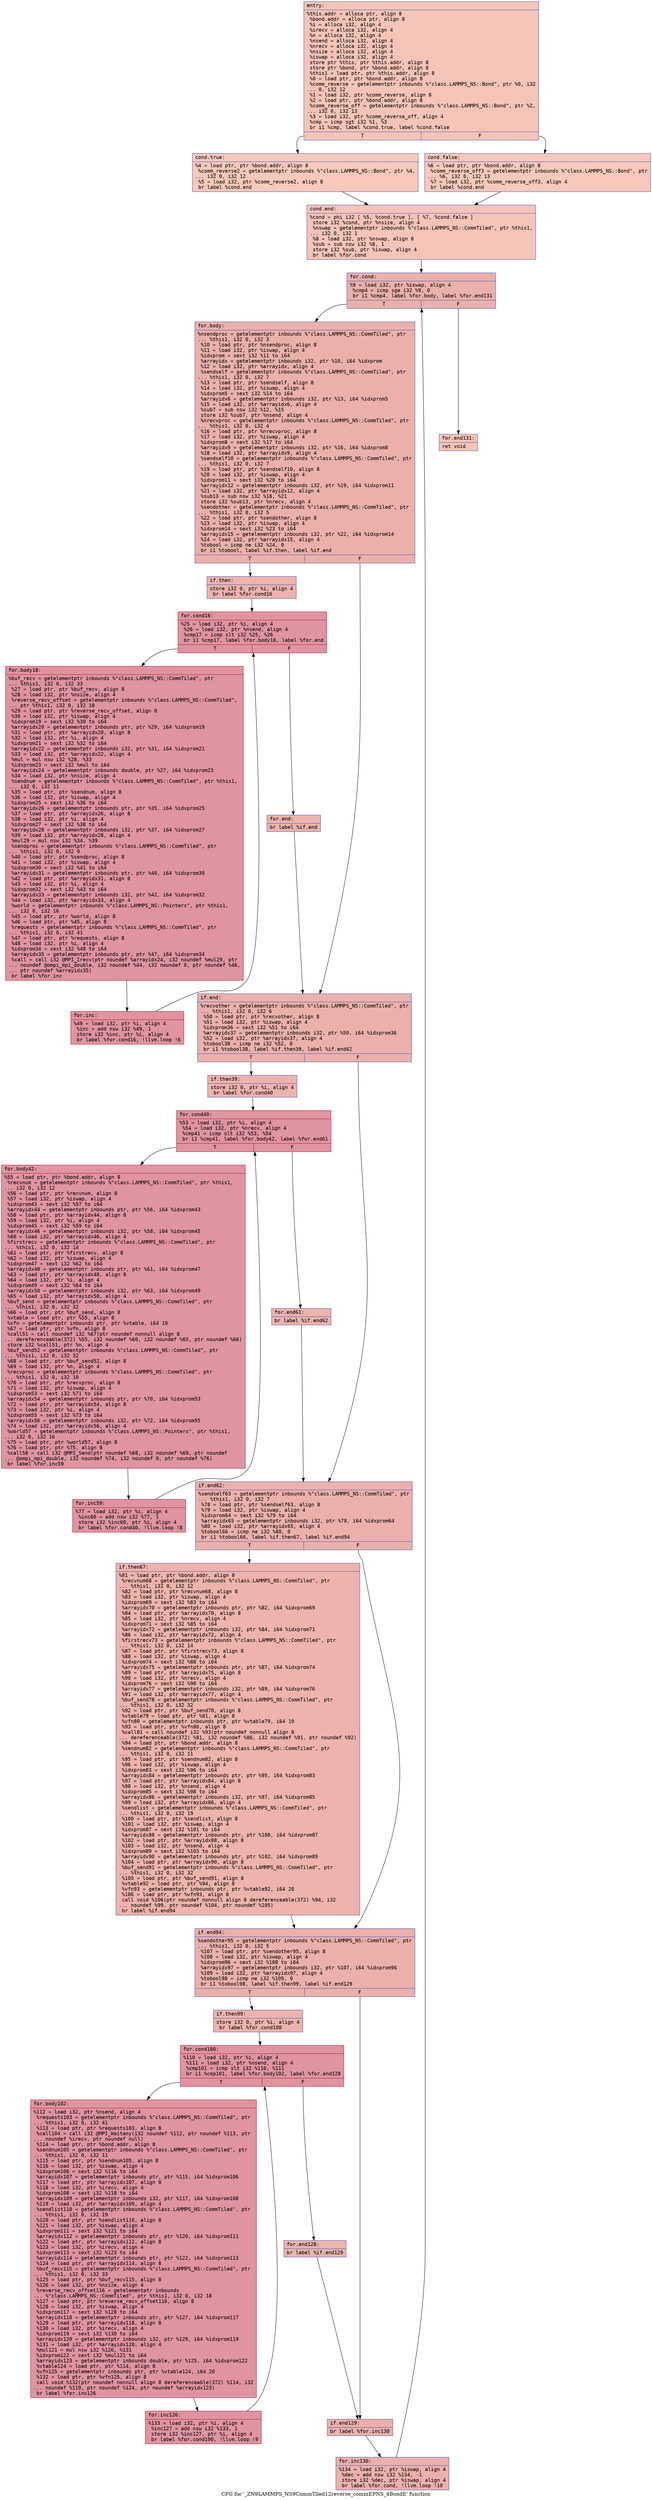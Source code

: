 digraph "CFG for '_ZN9LAMMPS_NS9CommTiled12reverse_commEPNS_4BondE' function" {
	label="CFG for '_ZN9LAMMPS_NS9CommTiled12reverse_commEPNS_4BondE' function";

	Node0x55607761b670 [shape=record,color="#3d50c3ff", style=filled, fillcolor="#e97a5f70" fontname="Courier",label="{entry:\l|  %this.addr = alloca ptr, align 8\l  %bond.addr = alloca ptr, align 8\l  %i = alloca i32, align 4\l  %irecv = alloca i32, align 4\l  %n = alloca i32, align 4\l  %nsend = alloca i32, align 4\l  %nrecv = alloca i32, align 4\l  %nsize = alloca i32, align 4\l  %iswap = alloca i32, align 4\l  store ptr %this, ptr %this.addr, align 8\l  store ptr %bond, ptr %bond.addr, align 8\l  %this1 = load ptr, ptr %this.addr, align 8\l  %0 = load ptr, ptr %bond.addr, align 8\l  %comm_reverse = getelementptr inbounds %\"class.LAMMPS_NS::Bond\", ptr %0, i32\l... 0, i32 12\l  %1 = load i32, ptr %comm_reverse, align 8\l  %2 = load ptr, ptr %bond.addr, align 8\l  %comm_reverse_off = getelementptr inbounds %\"class.LAMMPS_NS::Bond\", ptr %2,\l... i32 0, i32 13\l  %3 = load i32, ptr %comm_reverse_off, align 4\l  %cmp = icmp sgt i32 %1, %3\l  br i1 %cmp, label %cond.true, label %cond.false\l|{<s0>T|<s1>F}}"];
	Node0x55607761b670:s0 -> Node0x55607761ec80[tooltip="entry -> cond.true\nProbability 50.00%" ];
	Node0x55607761b670:s1 -> Node0x55607761ecd0[tooltip="entry -> cond.false\nProbability 50.00%" ];
	Node0x55607761ec80 [shape=record,color="#3d50c3ff", style=filled, fillcolor="#ed836670" fontname="Courier",label="{cond.true:\l|  %4 = load ptr, ptr %bond.addr, align 8\l  %comm_reverse2 = getelementptr inbounds %\"class.LAMMPS_NS::Bond\", ptr %4,\l... i32 0, i32 12\l  %5 = load i32, ptr %comm_reverse2, align 8\l  br label %cond.end\l}"];
	Node0x55607761ec80 -> Node0x55607761ef90[tooltip="cond.true -> cond.end\nProbability 100.00%" ];
	Node0x55607761ecd0 [shape=record,color="#3d50c3ff", style=filled, fillcolor="#ed836670" fontname="Courier",label="{cond.false:\l|  %6 = load ptr, ptr %bond.addr, align 8\l  %comm_reverse_off3 = getelementptr inbounds %\"class.LAMMPS_NS::Bond\", ptr\l... %6, i32 0, i32 13\l  %7 = load i32, ptr %comm_reverse_off3, align 4\l  br label %cond.end\l}"];
	Node0x55607761ecd0 -> Node0x55607761ef90[tooltip="cond.false -> cond.end\nProbability 100.00%" ];
	Node0x55607761ef90 [shape=record,color="#3d50c3ff", style=filled, fillcolor="#e97a5f70" fontname="Courier",label="{cond.end:\l|  %cond = phi i32 [ %5, %cond.true ], [ %7, %cond.false ]\l  store i32 %cond, ptr %nsize, align 4\l  %nswap = getelementptr inbounds %\"class.LAMMPS_NS::CommTiled\", ptr %this1,\l... i32 0, i32 1\l  %8 = load i32, ptr %nswap, align 8\l  %sub = sub nsw i32 %8, 1\l  store i32 %sub, ptr %iswap, align 4\l  br label %for.cond\l}"];
	Node0x55607761ef90 -> Node0x5560776259d0[tooltip="cond.end -> for.cond\nProbability 100.00%" ];
	Node0x5560776259d0 [shape=record,color="#3d50c3ff", style=filled, fillcolor="#d24b4070" fontname="Courier",label="{for.cond:\l|  %9 = load i32, ptr %iswap, align 4\l  %cmp4 = icmp sge i32 %9, 0\l  br i1 %cmp4, label %for.body, label %for.end131\l|{<s0>T|<s1>F}}"];
	Node0x5560776259d0:s0 -> Node0x556077625d40[tooltip="for.cond -> for.body\nProbability 96.88%" ];
	Node0x5560776259d0:s1 -> Node0x556077625d90[tooltip="for.cond -> for.end131\nProbability 3.12%" ];
	Node0x556077625d40 [shape=record,color="#3d50c3ff", style=filled, fillcolor="#d24b4070" fontname="Courier",label="{for.body:\l|  %nsendproc = getelementptr inbounds %\"class.LAMMPS_NS::CommTiled\", ptr\l... %this1, i32 0, i32 3\l  %10 = load ptr, ptr %nsendproc, align 8\l  %11 = load i32, ptr %iswap, align 4\l  %idxprom = sext i32 %11 to i64\l  %arrayidx = getelementptr inbounds i32, ptr %10, i64 %idxprom\l  %12 = load i32, ptr %arrayidx, align 4\l  %sendself = getelementptr inbounds %\"class.LAMMPS_NS::CommTiled\", ptr\l... %this1, i32 0, i32 7\l  %13 = load ptr, ptr %sendself, align 8\l  %14 = load i32, ptr %iswap, align 4\l  %idxprom5 = sext i32 %14 to i64\l  %arrayidx6 = getelementptr inbounds i32, ptr %13, i64 %idxprom5\l  %15 = load i32, ptr %arrayidx6, align 4\l  %sub7 = sub nsw i32 %12, %15\l  store i32 %sub7, ptr %nsend, align 4\l  %nrecvproc = getelementptr inbounds %\"class.LAMMPS_NS::CommTiled\", ptr\l... %this1, i32 0, i32 4\l  %16 = load ptr, ptr %nrecvproc, align 8\l  %17 = load i32, ptr %iswap, align 4\l  %idxprom8 = sext i32 %17 to i64\l  %arrayidx9 = getelementptr inbounds i32, ptr %16, i64 %idxprom8\l  %18 = load i32, ptr %arrayidx9, align 4\l  %sendself10 = getelementptr inbounds %\"class.LAMMPS_NS::CommTiled\", ptr\l... %this1, i32 0, i32 7\l  %19 = load ptr, ptr %sendself10, align 8\l  %20 = load i32, ptr %iswap, align 4\l  %idxprom11 = sext i32 %20 to i64\l  %arrayidx12 = getelementptr inbounds i32, ptr %19, i64 %idxprom11\l  %21 = load i32, ptr %arrayidx12, align 4\l  %sub13 = sub nsw i32 %18, %21\l  store i32 %sub13, ptr %nrecv, align 4\l  %sendother = getelementptr inbounds %\"class.LAMMPS_NS::CommTiled\", ptr\l... %this1, i32 0, i32 5\l  %22 = load ptr, ptr %sendother, align 8\l  %23 = load i32, ptr %iswap, align 4\l  %idxprom14 = sext i32 %23 to i64\l  %arrayidx15 = getelementptr inbounds i32, ptr %22, i64 %idxprom14\l  %24 = load i32, ptr %arrayidx15, align 4\l  %tobool = icmp ne i32 %24, 0\l  br i1 %tobool, label %if.then, label %if.end\l|{<s0>T|<s1>F}}"];
	Node0x556077625d40:s0 -> Node0x556077627530[tooltip="for.body -> if.then\nProbability 62.50%" ];
	Node0x556077625d40:s1 -> Node0x5560776275a0[tooltip="for.body -> if.end\nProbability 37.50%" ];
	Node0x556077627530 [shape=record,color="#3d50c3ff", style=filled, fillcolor="#d6524470" fontname="Courier",label="{if.then:\l|  store i32 0, ptr %i, align 4\l  br label %for.cond16\l}"];
	Node0x556077627530 -> Node0x5560776277c0[tooltip="if.then -> for.cond16\nProbability 100.00%" ];
	Node0x5560776277c0 [shape=record,color="#b70d28ff", style=filled, fillcolor="#b70d2870" fontname="Courier",label="{for.cond16:\l|  %25 = load i32, ptr %i, align 4\l  %26 = load i32, ptr %nsend, align 4\l  %cmp17 = icmp slt i32 %25, %26\l  br i1 %cmp17, label %for.body18, label %for.end\l|{<s0>T|<s1>F}}"];
	Node0x5560776277c0:s0 -> Node0x556077625c40[tooltip="for.cond16 -> for.body18\nProbability 96.88%" ];
	Node0x5560776277c0:s1 -> Node0x556077625cc0[tooltip="for.cond16 -> for.end\nProbability 3.12%" ];
	Node0x556077625c40 [shape=record,color="#b70d28ff", style=filled, fillcolor="#b70d2870" fontname="Courier",label="{for.body18:\l|  %buf_recv = getelementptr inbounds %\"class.LAMMPS_NS::CommTiled\", ptr\l... %this1, i32 0, i32 33\l  %27 = load ptr, ptr %buf_recv, align 8\l  %28 = load i32, ptr %nsize, align 4\l  %reverse_recv_offset = getelementptr inbounds %\"class.LAMMPS_NS::CommTiled\",\l... ptr %this1, i32 0, i32 18\l  %29 = load ptr, ptr %reverse_recv_offset, align 8\l  %30 = load i32, ptr %iswap, align 4\l  %idxprom19 = sext i32 %30 to i64\l  %arrayidx20 = getelementptr inbounds ptr, ptr %29, i64 %idxprom19\l  %31 = load ptr, ptr %arrayidx20, align 8\l  %32 = load i32, ptr %i, align 4\l  %idxprom21 = sext i32 %32 to i64\l  %arrayidx22 = getelementptr inbounds i32, ptr %31, i64 %idxprom21\l  %33 = load i32, ptr %arrayidx22, align 4\l  %mul = mul nsw i32 %28, %33\l  %idxprom23 = sext i32 %mul to i64\l  %arrayidx24 = getelementptr inbounds double, ptr %27, i64 %idxprom23\l  %34 = load i32, ptr %nsize, align 4\l  %sendnum = getelementptr inbounds %\"class.LAMMPS_NS::CommTiled\", ptr %this1,\l... i32 0, i32 11\l  %35 = load ptr, ptr %sendnum, align 8\l  %36 = load i32, ptr %iswap, align 4\l  %idxprom25 = sext i32 %36 to i64\l  %arrayidx26 = getelementptr inbounds ptr, ptr %35, i64 %idxprom25\l  %37 = load ptr, ptr %arrayidx26, align 8\l  %38 = load i32, ptr %i, align 4\l  %idxprom27 = sext i32 %38 to i64\l  %arrayidx28 = getelementptr inbounds i32, ptr %37, i64 %idxprom27\l  %39 = load i32, ptr %arrayidx28, align 4\l  %mul29 = mul nsw i32 %34, %39\l  %sendproc = getelementptr inbounds %\"class.LAMMPS_NS::CommTiled\", ptr\l... %this1, i32 0, i32 9\l  %40 = load ptr, ptr %sendproc, align 8\l  %41 = load i32, ptr %iswap, align 4\l  %idxprom30 = sext i32 %41 to i64\l  %arrayidx31 = getelementptr inbounds ptr, ptr %40, i64 %idxprom30\l  %42 = load ptr, ptr %arrayidx31, align 8\l  %43 = load i32, ptr %i, align 4\l  %idxprom32 = sext i32 %43 to i64\l  %arrayidx33 = getelementptr inbounds i32, ptr %42, i64 %idxprom32\l  %44 = load i32, ptr %arrayidx33, align 4\l  %world = getelementptr inbounds %\"class.LAMMPS_NS::Pointers\", ptr %this1,\l... i32 0, i32 16\l  %45 = load ptr, ptr %world, align 8\l  %46 = load ptr, ptr %45, align 8\l  %requests = getelementptr inbounds %\"class.LAMMPS_NS::CommTiled\", ptr\l... %this1, i32 0, i32 41\l  %47 = load ptr, ptr %requests, align 8\l  %48 = load i32, ptr %i, align 4\l  %idxprom34 = sext i32 %48 to i64\l  %arrayidx35 = getelementptr inbounds ptr, ptr %47, i64 %idxprom34\l  %call = call i32 @MPI_Irecv(ptr noundef %arrayidx24, i32 noundef %mul29, ptr\l... noundef @ompi_mpi_double, i32 noundef %44, i32 noundef 0, ptr noundef %46,\l... ptr noundef %arrayidx35)\l  br label %for.inc\l}"];
	Node0x556077625c40 -> Node0x55607762a7c0[tooltip="for.body18 -> for.inc\nProbability 100.00%" ];
	Node0x55607762a7c0 [shape=record,color="#b70d28ff", style=filled, fillcolor="#b70d2870" fontname="Courier",label="{for.inc:\l|  %49 = load i32, ptr %i, align 4\l  %inc = add nsw i32 %49, 1\l  store i32 %inc, ptr %i, align 4\l  br label %for.cond16, !llvm.loop !6\l}"];
	Node0x55607762a7c0 -> Node0x5560776277c0[tooltip="for.inc -> for.cond16\nProbability 100.00%" ];
	Node0x556077625cc0 [shape=record,color="#3d50c3ff", style=filled, fillcolor="#d6524470" fontname="Courier",label="{for.end:\l|  br label %if.end\l}"];
	Node0x556077625cc0 -> Node0x5560776275a0[tooltip="for.end -> if.end\nProbability 100.00%" ];
	Node0x5560776275a0 [shape=record,color="#3d50c3ff", style=filled, fillcolor="#d24b4070" fontname="Courier",label="{if.end:\l|  %recvother = getelementptr inbounds %\"class.LAMMPS_NS::CommTiled\", ptr\l... %this1, i32 0, i32 6\l  %50 = load ptr, ptr %recvother, align 8\l  %51 = load i32, ptr %iswap, align 4\l  %idxprom36 = sext i32 %51 to i64\l  %arrayidx37 = getelementptr inbounds i32, ptr %50, i64 %idxprom36\l  %52 = load i32, ptr %arrayidx37, align 4\l  %tobool38 = icmp ne i32 %52, 0\l  br i1 %tobool38, label %if.then39, label %if.end62\l|{<s0>T|<s1>F}}"];
	Node0x5560776275a0:s0 -> Node0x55607762afb0[tooltip="if.end -> if.then39\nProbability 62.50%" ];
	Node0x5560776275a0:s1 -> Node0x55607762b030[tooltip="if.end -> if.end62\nProbability 37.50%" ];
	Node0x55607762afb0 [shape=record,color="#3d50c3ff", style=filled, fillcolor="#d6524470" fontname="Courier",label="{if.then39:\l|  store i32 0, ptr %i, align 4\l  br label %for.cond40\l}"];
	Node0x55607762afb0 -> Node0x55607762b200[tooltip="if.then39 -> for.cond40\nProbability 100.00%" ];
	Node0x55607762b200 [shape=record,color="#b70d28ff", style=filled, fillcolor="#b70d2870" fontname="Courier",label="{for.cond40:\l|  %53 = load i32, ptr %i, align 4\l  %54 = load i32, ptr %nrecv, align 4\l  %cmp41 = icmp slt i32 %53, %54\l  br i1 %cmp41, label %for.body42, label %for.end61\l|{<s0>T|<s1>F}}"];
	Node0x55607762b200:s0 -> Node0x55607762b4a0[tooltip="for.cond40 -> for.body42\nProbability 96.88%" ];
	Node0x55607762b200:s1 -> Node0x55607762b520[tooltip="for.cond40 -> for.end61\nProbability 3.12%" ];
	Node0x55607762b4a0 [shape=record,color="#b70d28ff", style=filled, fillcolor="#b70d2870" fontname="Courier",label="{for.body42:\l|  %55 = load ptr, ptr %bond.addr, align 8\l  %recvnum = getelementptr inbounds %\"class.LAMMPS_NS::CommTiled\", ptr %this1,\l... i32 0, i32 12\l  %56 = load ptr, ptr %recvnum, align 8\l  %57 = load i32, ptr %iswap, align 4\l  %idxprom43 = sext i32 %57 to i64\l  %arrayidx44 = getelementptr inbounds ptr, ptr %56, i64 %idxprom43\l  %58 = load ptr, ptr %arrayidx44, align 8\l  %59 = load i32, ptr %i, align 4\l  %idxprom45 = sext i32 %59 to i64\l  %arrayidx46 = getelementptr inbounds i32, ptr %58, i64 %idxprom45\l  %60 = load i32, ptr %arrayidx46, align 4\l  %firstrecv = getelementptr inbounds %\"class.LAMMPS_NS::CommTiled\", ptr\l... %this1, i32 0, i32 14\l  %61 = load ptr, ptr %firstrecv, align 8\l  %62 = load i32, ptr %iswap, align 4\l  %idxprom47 = sext i32 %62 to i64\l  %arrayidx48 = getelementptr inbounds ptr, ptr %61, i64 %idxprom47\l  %63 = load ptr, ptr %arrayidx48, align 8\l  %64 = load i32, ptr %i, align 4\l  %idxprom49 = sext i32 %64 to i64\l  %arrayidx50 = getelementptr inbounds i32, ptr %63, i64 %idxprom49\l  %65 = load i32, ptr %arrayidx50, align 4\l  %buf_send = getelementptr inbounds %\"class.LAMMPS_NS::CommTiled\", ptr\l... %this1, i32 0, i32 32\l  %66 = load ptr, ptr %buf_send, align 8\l  %vtable = load ptr, ptr %55, align 8\l  %vfn = getelementptr inbounds ptr, ptr %vtable, i64 19\l  %67 = load ptr, ptr %vfn, align 8\l  %call51 = call noundef i32 %67(ptr noundef nonnull align 8\l... dereferenceable(372) %55, i32 noundef %60, i32 noundef %65, ptr noundef %66)\l  store i32 %call51, ptr %n, align 4\l  %buf_send52 = getelementptr inbounds %\"class.LAMMPS_NS::CommTiled\", ptr\l... %this1, i32 0, i32 32\l  %68 = load ptr, ptr %buf_send52, align 8\l  %69 = load i32, ptr %n, align 4\l  %recvproc = getelementptr inbounds %\"class.LAMMPS_NS::CommTiled\", ptr\l... %this1, i32 0, i32 10\l  %70 = load ptr, ptr %recvproc, align 8\l  %71 = load i32, ptr %iswap, align 4\l  %idxprom53 = sext i32 %71 to i64\l  %arrayidx54 = getelementptr inbounds ptr, ptr %70, i64 %idxprom53\l  %72 = load ptr, ptr %arrayidx54, align 8\l  %73 = load i32, ptr %i, align 4\l  %idxprom55 = sext i32 %73 to i64\l  %arrayidx56 = getelementptr inbounds i32, ptr %72, i64 %idxprom55\l  %74 = load i32, ptr %arrayidx56, align 4\l  %world57 = getelementptr inbounds %\"class.LAMMPS_NS::Pointers\", ptr %this1,\l... i32 0, i32 16\l  %75 = load ptr, ptr %world57, align 8\l  %76 = load ptr, ptr %75, align 8\l  %call58 = call i32 @MPI_Send(ptr noundef %68, i32 noundef %69, ptr noundef\l... @ompi_mpi_double, i32 noundef %74, i32 noundef 0, ptr noundef %76)\l  br label %for.inc59\l}"];
	Node0x55607762b4a0 -> Node0x55607762dae0[tooltip="for.body42 -> for.inc59\nProbability 100.00%" ];
	Node0x55607762dae0 [shape=record,color="#b70d28ff", style=filled, fillcolor="#b70d2870" fontname="Courier",label="{for.inc59:\l|  %77 = load i32, ptr %i, align 4\l  %inc60 = add nsw i32 %77, 1\l  store i32 %inc60, ptr %i, align 4\l  br label %for.cond40, !llvm.loop !8\l}"];
	Node0x55607762dae0 -> Node0x55607762b200[tooltip="for.inc59 -> for.cond40\nProbability 100.00%" ];
	Node0x55607762b520 [shape=record,color="#3d50c3ff", style=filled, fillcolor="#d6524470" fontname="Courier",label="{for.end61:\l|  br label %if.end62\l}"];
	Node0x55607762b520 -> Node0x55607762b030[tooltip="for.end61 -> if.end62\nProbability 100.00%" ];
	Node0x55607762b030 [shape=record,color="#3d50c3ff", style=filled, fillcolor="#d24b4070" fontname="Courier",label="{if.end62:\l|  %sendself63 = getelementptr inbounds %\"class.LAMMPS_NS::CommTiled\", ptr\l... %this1, i32 0, i32 7\l  %78 = load ptr, ptr %sendself63, align 8\l  %79 = load i32, ptr %iswap, align 4\l  %idxprom64 = sext i32 %79 to i64\l  %arrayidx65 = getelementptr inbounds i32, ptr %78, i64 %idxprom64\l  %80 = load i32, ptr %arrayidx65, align 4\l  %tobool66 = icmp ne i32 %80, 0\l  br i1 %tobool66, label %if.then67, label %if.end94\l|{<s0>T|<s1>F}}"];
	Node0x55607762b030:s0 -> Node0x55607762e420[tooltip="if.end62 -> if.then67\nProbability 62.50%" ];
	Node0x55607762b030:s1 -> Node0x55607762e4a0[tooltip="if.end62 -> if.end94\nProbability 37.50%" ];
	Node0x55607762e420 [shape=record,color="#3d50c3ff", style=filled, fillcolor="#d6524470" fontname="Courier",label="{if.then67:\l|  %81 = load ptr, ptr %bond.addr, align 8\l  %recvnum68 = getelementptr inbounds %\"class.LAMMPS_NS::CommTiled\", ptr\l... %this1, i32 0, i32 12\l  %82 = load ptr, ptr %recvnum68, align 8\l  %83 = load i32, ptr %iswap, align 4\l  %idxprom69 = sext i32 %83 to i64\l  %arrayidx70 = getelementptr inbounds ptr, ptr %82, i64 %idxprom69\l  %84 = load ptr, ptr %arrayidx70, align 8\l  %85 = load i32, ptr %nrecv, align 4\l  %idxprom71 = sext i32 %85 to i64\l  %arrayidx72 = getelementptr inbounds i32, ptr %84, i64 %idxprom71\l  %86 = load i32, ptr %arrayidx72, align 4\l  %firstrecv73 = getelementptr inbounds %\"class.LAMMPS_NS::CommTiled\", ptr\l... %this1, i32 0, i32 14\l  %87 = load ptr, ptr %firstrecv73, align 8\l  %88 = load i32, ptr %iswap, align 4\l  %idxprom74 = sext i32 %88 to i64\l  %arrayidx75 = getelementptr inbounds ptr, ptr %87, i64 %idxprom74\l  %89 = load ptr, ptr %arrayidx75, align 8\l  %90 = load i32, ptr %nrecv, align 4\l  %idxprom76 = sext i32 %90 to i64\l  %arrayidx77 = getelementptr inbounds i32, ptr %89, i64 %idxprom76\l  %91 = load i32, ptr %arrayidx77, align 4\l  %buf_send78 = getelementptr inbounds %\"class.LAMMPS_NS::CommTiled\", ptr\l... %this1, i32 0, i32 32\l  %92 = load ptr, ptr %buf_send78, align 8\l  %vtable79 = load ptr, ptr %81, align 8\l  %vfn80 = getelementptr inbounds ptr, ptr %vtable79, i64 19\l  %93 = load ptr, ptr %vfn80, align 8\l  %call81 = call noundef i32 %93(ptr noundef nonnull align 8\l... dereferenceable(372) %81, i32 noundef %86, i32 noundef %91, ptr noundef %92)\l  %94 = load ptr, ptr %bond.addr, align 8\l  %sendnum82 = getelementptr inbounds %\"class.LAMMPS_NS::CommTiled\", ptr\l... %this1, i32 0, i32 11\l  %95 = load ptr, ptr %sendnum82, align 8\l  %96 = load i32, ptr %iswap, align 4\l  %idxprom83 = sext i32 %96 to i64\l  %arrayidx84 = getelementptr inbounds ptr, ptr %95, i64 %idxprom83\l  %97 = load ptr, ptr %arrayidx84, align 8\l  %98 = load i32, ptr %nsend, align 4\l  %idxprom85 = sext i32 %98 to i64\l  %arrayidx86 = getelementptr inbounds i32, ptr %97, i64 %idxprom85\l  %99 = load i32, ptr %arrayidx86, align 4\l  %sendlist = getelementptr inbounds %\"class.LAMMPS_NS::CommTiled\", ptr\l... %this1, i32 0, i32 19\l  %100 = load ptr, ptr %sendlist, align 8\l  %101 = load i32, ptr %iswap, align 4\l  %idxprom87 = sext i32 %101 to i64\l  %arrayidx88 = getelementptr inbounds ptr, ptr %100, i64 %idxprom87\l  %102 = load ptr, ptr %arrayidx88, align 8\l  %103 = load i32, ptr %nsend, align 4\l  %idxprom89 = sext i32 %103 to i64\l  %arrayidx90 = getelementptr inbounds ptr, ptr %102, i64 %idxprom89\l  %104 = load ptr, ptr %arrayidx90, align 8\l  %buf_send91 = getelementptr inbounds %\"class.LAMMPS_NS::CommTiled\", ptr\l... %this1, i32 0, i32 32\l  %105 = load ptr, ptr %buf_send91, align 8\l  %vtable92 = load ptr, ptr %94, align 8\l  %vfn93 = getelementptr inbounds ptr, ptr %vtable92, i64 20\l  %106 = load ptr, ptr %vfn93, align 8\l  call void %106(ptr noundef nonnull align 8 dereferenceable(372) %94, i32\l... noundef %99, ptr noundef %104, ptr noundef %105)\l  br label %if.end94\l}"];
	Node0x55607762e420 -> Node0x55607762e4a0[tooltip="if.then67 -> if.end94\nProbability 100.00%" ];
	Node0x55607762e4a0 [shape=record,color="#3d50c3ff", style=filled, fillcolor="#d24b4070" fontname="Courier",label="{if.end94:\l|  %sendother95 = getelementptr inbounds %\"class.LAMMPS_NS::CommTiled\", ptr\l... %this1, i32 0, i32 5\l  %107 = load ptr, ptr %sendother95, align 8\l  %108 = load i32, ptr %iswap, align 4\l  %idxprom96 = sext i32 %108 to i64\l  %arrayidx97 = getelementptr inbounds i32, ptr %107, i64 %idxprom96\l  %109 = load i32, ptr %arrayidx97, align 4\l  %tobool98 = icmp ne i32 %109, 0\l  br i1 %tobool98, label %if.then99, label %if.end129\l|{<s0>T|<s1>F}}"];
	Node0x55607762e4a0:s0 -> Node0x5560776316e0[tooltip="if.end94 -> if.then99\nProbability 62.50%" ];
	Node0x55607762e4a0:s1 -> Node0x556077631760[tooltip="if.end94 -> if.end129\nProbability 37.50%" ];
	Node0x5560776316e0 [shape=record,color="#3d50c3ff", style=filled, fillcolor="#d6524470" fontname="Courier",label="{if.then99:\l|  store i32 0, ptr %i, align 4\l  br label %for.cond100\l}"];
	Node0x5560776316e0 -> Node0x556077631930[tooltip="if.then99 -> for.cond100\nProbability 100.00%" ];
	Node0x556077631930 [shape=record,color="#b70d28ff", style=filled, fillcolor="#b70d2870" fontname="Courier",label="{for.cond100:\l|  %110 = load i32, ptr %i, align 4\l  %111 = load i32, ptr %nsend, align 4\l  %cmp101 = icmp slt i32 %110, %111\l  br i1 %cmp101, label %for.body102, label %for.end128\l|{<s0>T|<s1>F}}"];
	Node0x556077631930:s0 -> Node0x556077631bb0[tooltip="for.cond100 -> for.body102\nProbability 96.88%" ];
	Node0x556077631930:s1 -> Node0x556077631c30[tooltip="for.cond100 -> for.end128\nProbability 3.12%" ];
	Node0x556077631bb0 [shape=record,color="#b70d28ff", style=filled, fillcolor="#b70d2870" fontname="Courier",label="{for.body102:\l|  %112 = load i32, ptr %nsend, align 4\l  %requests103 = getelementptr inbounds %\"class.LAMMPS_NS::CommTiled\", ptr\l... %this1, i32 0, i32 41\l  %113 = load ptr, ptr %requests103, align 8\l  %call104 = call i32 @MPI_Waitany(i32 noundef %112, ptr noundef %113, ptr\l... noundef %irecv, ptr noundef null)\l  %114 = load ptr, ptr %bond.addr, align 8\l  %sendnum105 = getelementptr inbounds %\"class.LAMMPS_NS::CommTiled\", ptr\l... %this1, i32 0, i32 11\l  %115 = load ptr, ptr %sendnum105, align 8\l  %116 = load i32, ptr %iswap, align 4\l  %idxprom106 = sext i32 %116 to i64\l  %arrayidx107 = getelementptr inbounds ptr, ptr %115, i64 %idxprom106\l  %117 = load ptr, ptr %arrayidx107, align 8\l  %118 = load i32, ptr %irecv, align 4\l  %idxprom108 = sext i32 %118 to i64\l  %arrayidx109 = getelementptr inbounds i32, ptr %117, i64 %idxprom108\l  %119 = load i32, ptr %arrayidx109, align 4\l  %sendlist110 = getelementptr inbounds %\"class.LAMMPS_NS::CommTiled\", ptr\l... %this1, i32 0, i32 19\l  %120 = load ptr, ptr %sendlist110, align 8\l  %121 = load i32, ptr %iswap, align 4\l  %idxprom111 = sext i32 %121 to i64\l  %arrayidx112 = getelementptr inbounds ptr, ptr %120, i64 %idxprom111\l  %122 = load ptr, ptr %arrayidx112, align 8\l  %123 = load i32, ptr %irecv, align 4\l  %idxprom113 = sext i32 %123 to i64\l  %arrayidx114 = getelementptr inbounds ptr, ptr %122, i64 %idxprom113\l  %124 = load ptr, ptr %arrayidx114, align 8\l  %buf_recv115 = getelementptr inbounds %\"class.LAMMPS_NS::CommTiled\", ptr\l... %this1, i32 0, i32 33\l  %125 = load ptr, ptr %buf_recv115, align 8\l  %126 = load i32, ptr %nsize, align 4\l  %reverse_recv_offset116 = getelementptr inbounds\l... %\"class.LAMMPS_NS::CommTiled\", ptr %this1, i32 0, i32 18\l  %127 = load ptr, ptr %reverse_recv_offset116, align 8\l  %128 = load i32, ptr %iswap, align 4\l  %idxprom117 = sext i32 %128 to i64\l  %arrayidx118 = getelementptr inbounds ptr, ptr %127, i64 %idxprom117\l  %129 = load ptr, ptr %arrayidx118, align 8\l  %130 = load i32, ptr %irecv, align 4\l  %idxprom119 = sext i32 %130 to i64\l  %arrayidx120 = getelementptr inbounds i32, ptr %129, i64 %idxprom119\l  %131 = load i32, ptr %arrayidx120, align 4\l  %mul121 = mul nsw i32 %126, %131\l  %idxprom122 = sext i32 %mul121 to i64\l  %arrayidx123 = getelementptr inbounds double, ptr %125, i64 %idxprom122\l  %vtable124 = load ptr, ptr %114, align 8\l  %vfn125 = getelementptr inbounds ptr, ptr %vtable124, i64 20\l  %132 = load ptr, ptr %vfn125, align 8\l  call void %132(ptr noundef nonnull align 8 dereferenceable(372) %114, i32\l... noundef %119, ptr noundef %124, ptr noundef %arrayidx123)\l  br label %for.inc126\l}"];
	Node0x556077631bb0 -> Node0x556077633c00[tooltip="for.body102 -> for.inc126\nProbability 100.00%" ];
	Node0x556077633c00 [shape=record,color="#b70d28ff", style=filled, fillcolor="#b70d2870" fontname="Courier",label="{for.inc126:\l|  %133 = load i32, ptr %i, align 4\l  %inc127 = add nsw i32 %133, 1\l  store i32 %inc127, ptr %i, align 4\l  br label %for.cond100, !llvm.loop !9\l}"];
	Node0x556077633c00 -> Node0x556077631930[tooltip="for.inc126 -> for.cond100\nProbability 100.00%" ];
	Node0x556077631c30 [shape=record,color="#3d50c3ff", style=filled, fillcolor="#d6524470" fontname="Courier",label="{for.end128:\l|  br label %if.end129\l}"];
	Node0x556077631c30 -> Node0x556077631760[tooltip="for.end128 -> if.end129\nProbability 100.00%" ];
	Node0x556077631760 [shape=record,color="#3d50c3ff", style=filled, fillcolor="#d24b4070" fontname="Courier",label="{if.end129:\l|  br label %for.inc130\l}"];
	Node0x556077631760 -> Node0x5560776340a0[tooltip="if.end129 -> for.inc130\nProbability 100.00%" ];
	Node0x5560776340a0 [shape=record,color="#3d50c3ff", style=filled, fillcolor="#d24b4070" fontname="Courier",label="{for.inc130:\l|  %134 = load i32, ptr %iswap, align 4\l  %dec = add nsw i32 %134, -1\l  store i32 %dec, ptr %iswap, align 4\l  br label %for.cond, !llvm.loop !10\l}"];
	Node0x5560776340a0 -> Node0x5560776259d0[tooltip="for.inc130 -> for.cond\nProbability 100.00%" ];
	Node0x556077625d90 [shape=record,color="#3d50c3ff", style=filled, fillcolor="#e97a5f70" fontname="Courier",label="{for.end131:\l|  ret void\l}"];
}
